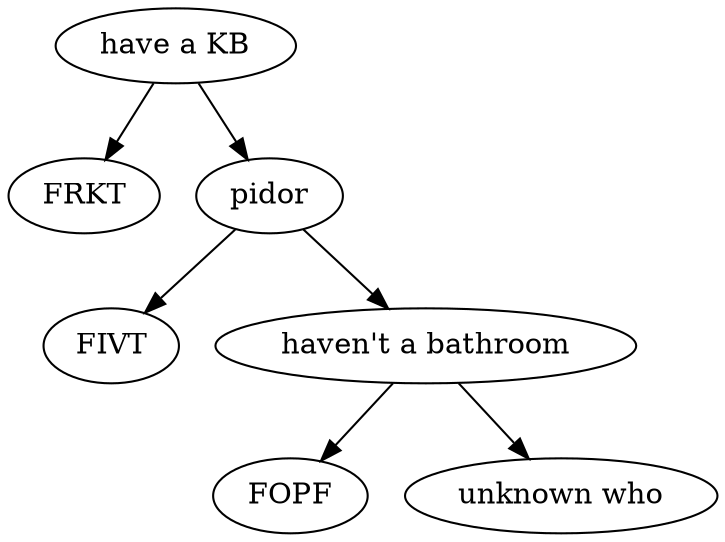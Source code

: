 digraph Tree
{
rankdir = TB;
node_7281032 [label = "have a KB"];
node_7281032 -> node_7285392;
node_7285392 [label = "FRKT"];
node_7281032 -> node_7285480;
node_7285480 [label = "pidor"];
node_7285480 -> node_7289672;
node_7289672 [label = "FIVT"];
node_7285480 -> node_7289760;
node_7289760 [label = "haven't a bathroom"];
node_7289760 -> node_7289848;
node_7289848 [label = "FOPF"];
node_7289760 -> node_7289936;
node_7289936 [label = "unknown who"];
}